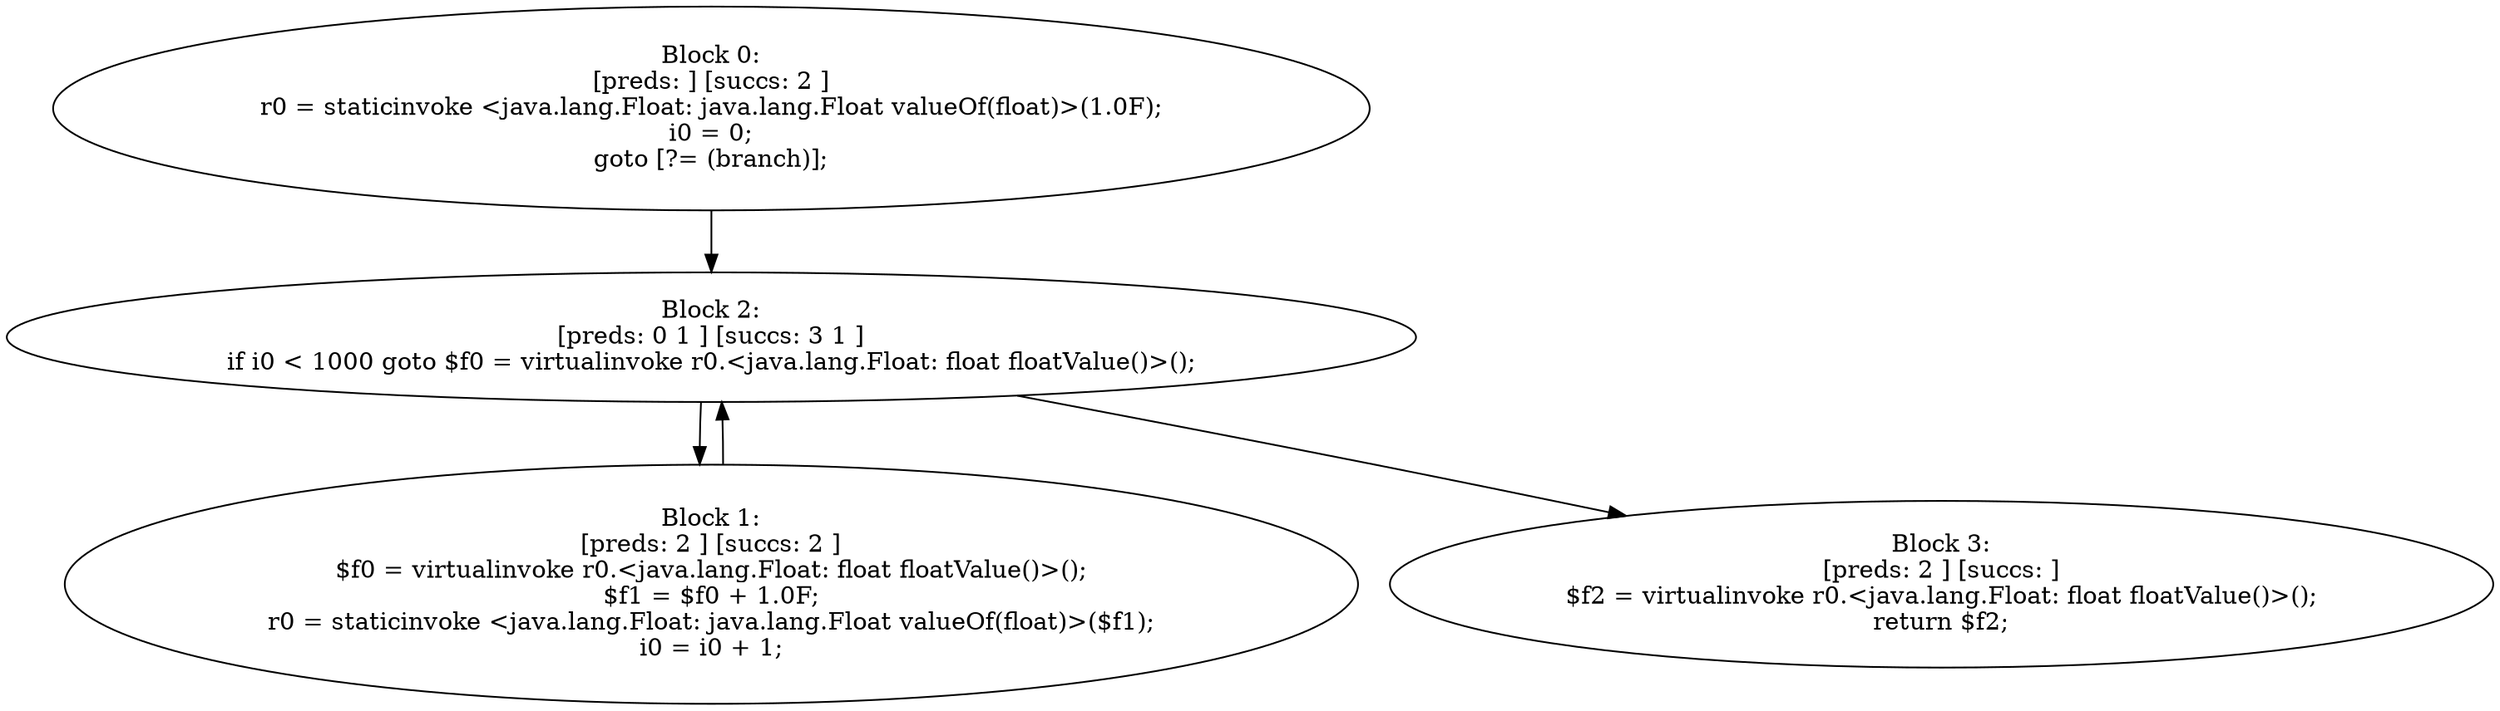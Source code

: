 digraph "unitGraph" {
    "Block 0:
[preds: ] [succs: 2 ]
r0 = staticinvoke <java.lang.Float: java.lang.Float valueOf(float)>(1.0F);
i0 = 0;
goto [?= (branch)];
"
    "Block 1:
[preds: 2 ] [succs: 2 ]
$f0 = virtualinvoke r0.<java.lang.Float: float floatValue()>();
$f1 = $f0 + 1.0F;
r0 = staticinvoke <java.lang.Float: java.lang.Float valueOf(float)>($f1);
i0 = i0 + 1;
"
    "Block 2:
[preds: 0 1 ] [succs: 3 1 ]
if i0 < 1000 goto $f0 = virtualinvoke r0.<java.lang.Float: float floatValue()>();
"
    "Block 3:
[preds: 2 ] [succs: ]
$f2 = virtualinvoke r0.<java.lang.Float: float floatValue()>();
return $f2;
"
    "Block 0:
[preds: ] [succs: 2 ]
r0 = staticinvoke <java.lang.Float: java.lang.Float valueOf(float)>(1.0F);
i0 = 0;
goto [?= (branch)];
"->"Block 2:
[preds: 0 1 ] [succs: 3 1 ]
if i0 < 1000 goto $f0 = virtualinvoke r0.<java.lang.Float: float floatValue()>();
";
    "Block 1:
[preds: 2 ] [succs: 2 ]
$f0 = virtualinvoke r0.<java.lang.Float: float floatValue()>();
$f1 = $f0 + 1.0F;
r0 = staticinvoke <java.lang.Float: java.lang.Float valueOf(float)>($f1);
i0 = i0 + 1;
"->"Block 2:
[preds: 0 1 ] [succs: 3 1 ]
if i0 < 1000 goto $f0 = virtualinvoke r0.<java.lang.Float: float floatValue()>();
";
    "Block 2:
[preds: 0 1 ] [succs: 3 1 ]
if i0 < 1000 goto $f0 = virtualinvoke r0.<java.lang.Float: float floatValue()>();
"->"Block 3:
[preds: 2 ] [succs: ]
$f2 = virtualinvoke r0.<java.lang.Float: float floatValue()>();
return $f2;
";
    "Block 2:
[preds: 0 1 ] [succs: 3 1 ]
if i0 < 1000 goto $f0 = virtualinvoke r0.<java.lang.Float: float floatValue()>();
"->"Block 1:
[preds: 2 ] [succs: 2 ]
$f0 = virtualinvoke r0.<java.lang.Float: float floatValue()>();
$f1 = $f0 + 1.0F;
r0 = staticinvoke <java.lang.Float: java.lang.Float valueOf(float)>($f1);
i0 = i0 + 1;
";
}
